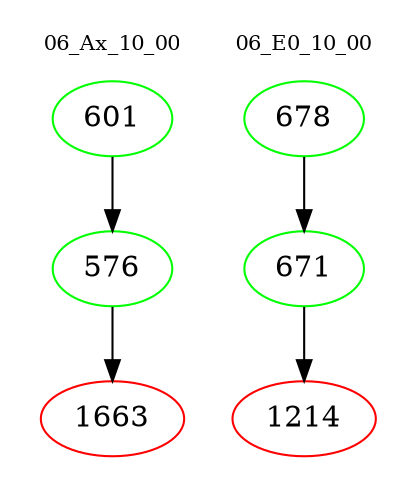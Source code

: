 digraph{
subgraph cluster_0 {
color = white
label = "06_Ax_10_00";
fontsize=10;
T0_601 [label="601", color="green"]
T0_601 -> T0_576 [color="black"]
T0_576 [label="576", color="green"]
T0_576 -> T0_1663 [color="black"]
T0_1663 [label="1663", color="red"]
}
subgraph cluster_1 {
color = white
label = "06_E0_10_00";
fontsize=10;
T1_678 [label="678", color="green"]
T1_678 -> T1_671 [color="black"]
T1_671 [label="671", color="green"]
T1_671 -> T1_1214 [color="black"]
T1_1214 [label="1214", color="red"]
}
}

